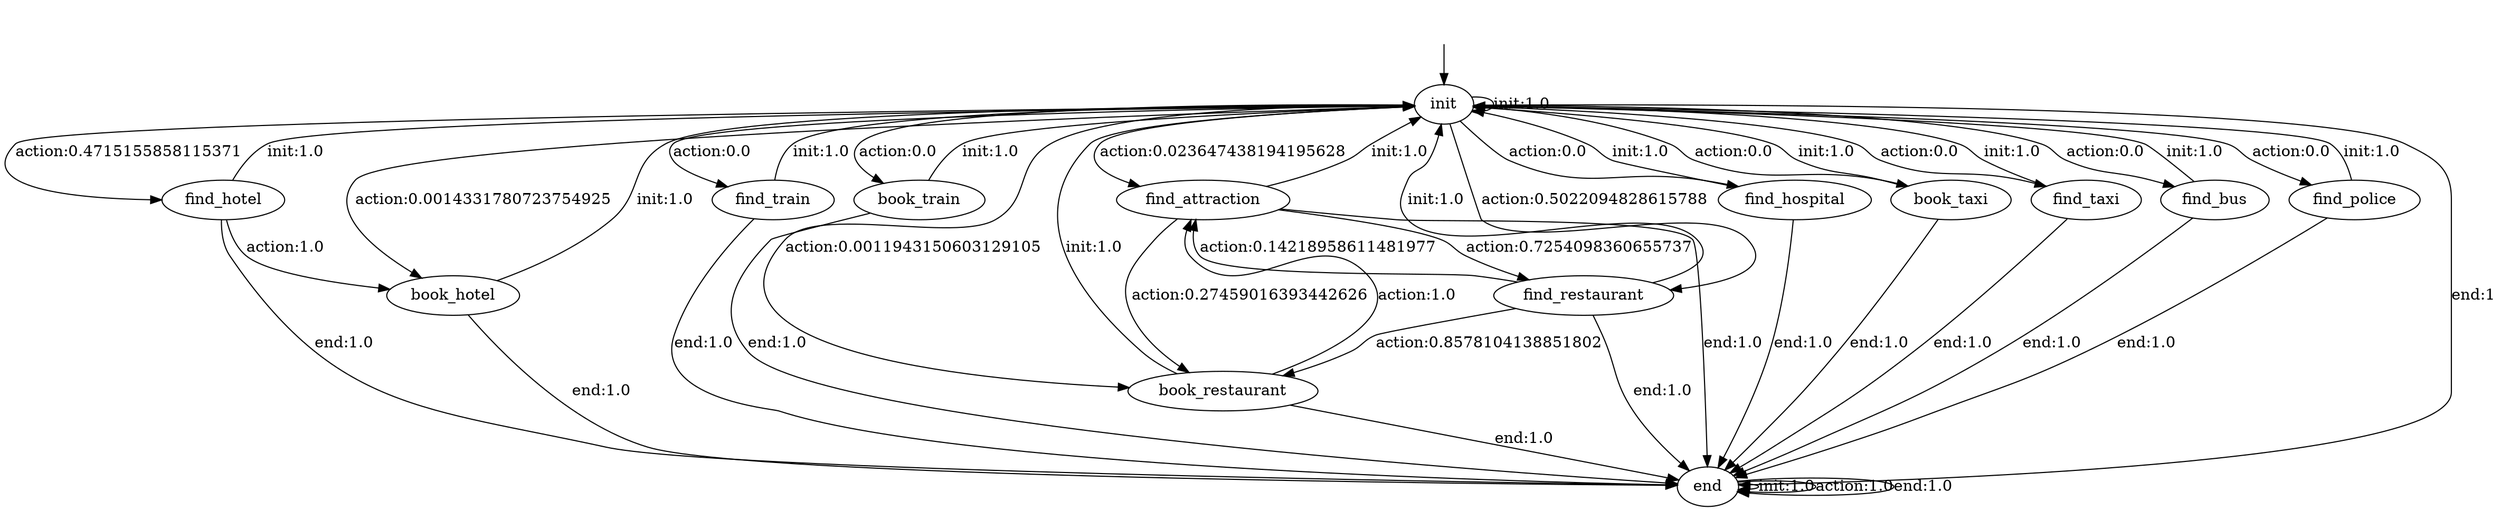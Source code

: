 digraph learned_mdp {
s0 [label="init"];
s1 [label="find_hotel"];
s2 [label="book_hotel"];
s3 [label="find_train"];
s4 [label="book_train"];
s5 [label="find_attraction"];
s6 [label="find_restaurant"];
s7 [label="book_restaurant"];
s8 [label="find_hospital"];
s9 [label="book_taxi"];
s10 [label="find_taxi"];
s11 [label="find_bus"];
s12 [label="find_police"];
s13 [label="end"];
s0 -> s0  [label="init:1.0"];
s0 -> s1  [label="action:0.4715155858115371"];
s0 -> s2  [label="action:0.0014331780723754925"];
s0 -> s3  [label="action:0.0"];
s0 -> s4  [label="action:0.0"];
s0 -> s5  [label="action:0.023647438194195628"];
s0 -> s6  [label="action:0.5022094828615788"];
s0 -> s7  [label="action:0.0011943150603129105"];
s0 -> s8  [label="action:0.0"];
s0 -> s9  [label="action:0.0"];
s0 -> s10  [label="action:0.0"];
s0 -> s11  [label="action:0.0"];
s0 -> s12  [label="action:0.0"];
s0 -> s13  [label="end:1"];
s1 -> s0  [label="init:1.0"];
s1 -> s2  [label="action:1.0"];
s1 -> s13 [label="end:1.0"];
s2 -> s0  [label="init:1.0"];
s2 -> s13 [label="end:1.0"];
s3 -> s0  [label="init:1.0"];
s3 -> s13 [label="end:1.0"];
s4 -> s0  [label="init:1.0"];
s4 -> s13 [label="end:1.0"];
s5 -> s0  [label="init:1.0"];
s5 -> s6  [label="action:0.7254098360655737"];
s5 -> s7  [label="action:0.27459016393442626"];
s5 -> s13 [label="end:1.0"];
s6 -> s0  [label="init:1.0"];
s6 -> s5  [label="action:0.14218958611481977"];
s6 -> s7  [label="action:0.8578104138851802"];
s6 -> s13 [label="end:1.0"];
s7 -> s0  [label="init:1.0"];
s7 -> s5  [label="action:1.0"];
s7 -> s13 [label="end:1.0"];
s8 -> s0  [label="init:1.0"];
s8 -> s13 [label="end:1.0"];
s9 -> s0  [label="init:1.0"];
s9 -> s13 [label="end:1.0"];
s10 -> s0  [label="init:1.0"];
s10 -> s13 [label="end:1.0"];
s11 -> s0  [label="init:1.0"];
s11 -> s13 [label="end:1.0"];
s12 -> s0  [label="init:1.0"];
s12 -> s13 [label="end:1.0"];
s13 -> s13 [label="init:1.0"];
s13 -> s13  [label="action:1.0"];
s13 -> s13  [label="end:1.0"];
__start0 [label="", shape=none];
__start0 -> s0  [label=""];
}